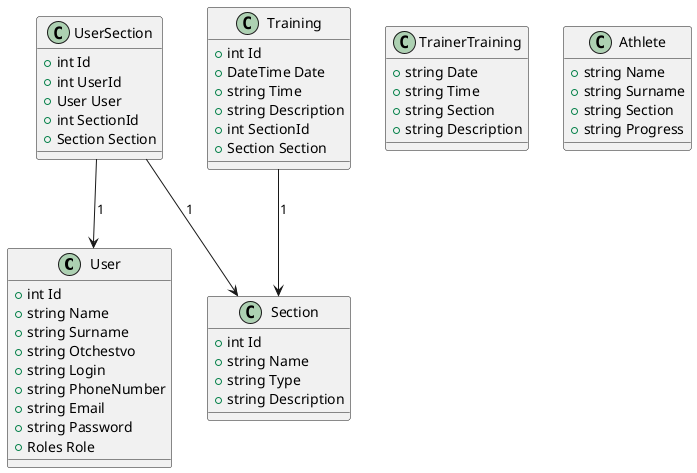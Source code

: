 @startuml
!define Table(x) class x << (T,#FFAAAA) >>

' Класс User
class User {
    + int Id
    + string Name
    + string Surname
    + string Otchestvo
    + string Login
    + string PhoneNumber
    + string Email
    + string Password
    + Roles Role
}

' Класс Section
class Section {
    + int Id
    + string Name
    + string Type
    + string Description
}

' Класс Training
class Training {
    + int Id
    + DateTime Date
    + string Time
    + string Description
    + int SectionId
    + Section Section
}

' Класс UserSection
class UserSection {
    + int Id
    + int UserId
    + User User
    + int SectionId
    + Section Section
}

' Класс TrainerTraining (локальный класс в TrainerMainWindow.xaml.cs)
class TrainerTraining {
    + string Date
    + string Time
    + string Section
    + string Description
}

' Класс Athlete (локальный класс в TrainerMainWindow.xaml.cs)
class Athlete {
    + string Name
    + string Surname
    + string Section
    + string Progress
}

' Связи между классами
UserSection --> User : "1"
UserSection --> Section : "1"
Training --> Section : "1"
@enduml
